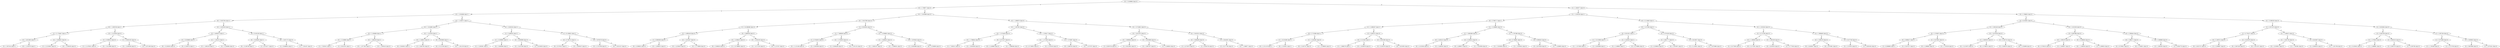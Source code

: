 digraph Tree {

Node0 [label="(3) < -0.549964 class=0"];
Node1 [label="(0) < 1.739877 class=0"];
Node2 [label="(3) < -2.550368 class=1"];
Node3 [label="(0) < -0.925764 class=1"];
Node4 [label="(0) < -1.938749 class=1"];
Node5 [label="(1) < 11.754947 class=1"];
Node6 [label="(3) < -4.921600 class=1"];
Node7 [label="(2) < 1.657414 class=1"];
Node6 -> Node7 [label="T"]
Node8 [label="(0) < -2.105370 class=1"];
Node6 -> Node8 [label="F"];
Node5 -> Node6 [label="T"]
Node9 [label="(3) < -5.958832 class=0"];
Node10 [label="(1) < 12.325061 class=0"];
Node9 -> Node10 [label="T"]
Node11 [label="(0) < -2.339183 class=0"];
Node9 -> Node11 [label="F"];
Node5 -> Node9 [label="F"];
Node4 -> Node5 [label="T"]
Node12 [label="(3) < -5.153338 class=0"];
Node13 [label="(2) < 0.586352 class=0"];
Node14 [label="(1) < 11.476331 class=0"];
Node13 -> Node14 [label="T"]
Node15 [label="(3) < -5.411666 class=0"];
Node13 -> Node15 [label="F"];
Node12 -> Node13 [label="T"]
Node16 [label="(1) < 10.861335 class=0"];
Node17 [label="(3) < -3.458246 class=0"];
Node16 -> Node17 [label="T"]
Node18 [label="(2) < 2.872169 class=0"];
Node16 -> Node18 [label="F"];
Node12 -> Node16 [label="F"];
Node4 -> Node12 [label="F"];
Node3 -> Node4 [label="T"]
Node19 [label="(3) < -4.033528 class=1"];
Node20 [label="(3) < -4.905673 class=1"];
Node21 [label="(3) < -6.293969 class=0"];
Node22 [label="(0) < -0.226333 class=0"];
Node21 -> Node22 [label="T"]
Node23 [label="(0) < 0.186732 class=1"];
Node21 -> Node23 [label="F"];
Node20 -> Node21 [label="T"]
Node24 [label="(2) < -1.304132 class=1"];
Node25 [label="(2) < -1.605234 class=1"];
Node24 -> Node25 [label="T"]
Node26 [label="(3) < -4.248460 class=0"];
Node24 -> Node26 [label="F"];
Node20 -> Node24 [label="F"];
Node19 -> Node20 [label="T"]
Node27 [label="(0) < 0.533138 class=1"];
Node28 [label="(0) < -0.026405 class=1"];
Node29 [label="(0) < -0.258748 class=1"];
Node28 -> Node29 [label="T"]
Node30 [label="(1) < 8.514277 class=0"];
Node28 -> Node30 [label="F"];
Node27 -> Node28 [label="T"]
Node31 [label="(3) < -3.047175 class=0"];
Node32 [label="(1) < 9.649624 class=1"];
Node31 -> Node32 [label="T"]
Node33 [label="(1) < 7.501437 class=0"];
Node31 -> Node33 [label="F"];
Node27 -> Node31 [label="F"];
Node19 -> Node27 [label="F"];
Node3 -> Node19 [label="F"];
Node2 -> Node3 [label="T"]
Node34 [label="(3) < -1.230571 class=1"];
Node35 [label="(3) < -1.814985 class=1"];
Node36 [label="(3) < -2.109469 class=1"];
Node37 [label="(3) < -2.216680 class=1"];
Node38 [label="(1) < 7.923012 class=1"];
Node37 -> Node38 [label="T"]
Node39 [label="(1) < 8.031201 class=1"];
Node37 -> Node39 [label="F"];
Node36 -> Node37 [label="T"]
Node40 [label="(3) < -1.894529 class=1"];
Node41 [label="(3) < -1.977262 class=1"];
Node40 -> Node41 [label="T"]
Node42 [label="(3) < -1.839145 class=0"];
Node40 -> Node42 [label="F"];
Node36 -> Node40 [label="F"];
Node35 -> Node36 [label="T"]
Node43 [label="(3) < -1.521918 class=1"];
Node44 [label="(0) < 1.246615 class=0"];
Node45 [label="(0) < 0.943813 class=1"];
Node44 -> Node45 [label="T"]
Node46 [label="(1) < 3.642762 class=0"];
Node44 -> Node46 [label="F"];
Node43 -> Node44 [label="T"]
Node47 [label="(0) < 0.855608 class=1"];
Node48 [label="(0) < 0.121149 class=1"];
Node47 -> Node48 [label="T"]
Node49 [label="(3) < -1.341126 class=0"];
Node47 -> Node49 [label="F"];
Node43 -> Node47 [label="F"];
Node35 -> Node43 [label="F"];
Node34 -> Node35 [label="T"]
Node50 [label="(3) < -0.820254 class=1"];
Node51 [label="(1) < 3.499343 class=1"];
Node52 [label="(1) < -0.358082 class=1"];
Node53 [label="(1) < -3.263591 class=1"];
Node52 -> Node53 [label="T"]
Node54 [label="(3) < -0.992964 class=1"];
Node52 -> Node54 [label="F"];
Node51 -> Node52 [label="T"]
Node55 [label="(3) < -0.958098 class=0"];
Node56 [label="(2) < -0.437280 class=0"];
Node55 -> Node56 [label="T"]
Node57 [label="(1) < 8.019033 class=0"];
Node55 -> Node57 [label="F"];
Node51 -> Node55 [label="F"];
Node50 -> Node51 [label="T"]
Node58 [label="(1) < 6.139832 class=1"];
Node59 [label="(0) < 0.708714 class=1"];
Node60 [label="(0) < 0.570312 class=1"];
Node59 -> Node60 [label="T"]
Node61 [label="(3) < -0.636187 class=0"];
Node59 -> Node61 [label="F"];
Node58 -> Node59 [label="T"]
Node62 [label="(3) < -0.678278 class=0"];
Node63 [label="(3) < -0.742798 class=0"];
Node62 -> Node63 [label="T"]
Node64 [label="(3) < -0.613137 class=0"];
Node62 -> Node64 [label="F"];
Node58 -> Node62 [label="F"];
Node50 -> Node58 [label="F"];
Node34 -> Node50 [label="F"];
Node2 -> Node34 [label="F"];
Node1 -> Node2 [label="T"]
Node65 [label="(3) < -2.020486 class=0"];
Node66 [label="(3) < -3.613768 class=0"];
Node67 [label="(1) < 10.298366 class=0"];
Node68 [label="(2) < -4.098148 class=0"];
Node69 [label="(1) < 9.890308 class=0"];
Node70 [label="(0) < 4.280825 class=0"];
Node69 -> Node70 [label="T"]
Node71 [label="(3) < -4.360015 class=0"];
Node69 -> Node71 [label="F"];
Node68 -> Node69 [label="T"]
Node72 [label="(3) < -4.023447 class=0"];
Node73 [label="(3) < -4.226435 class=0"];
Node72 -> Node73 [label="T"]
Node74 [label="(3) < -3.778936 class=0"];
Node72 -> Node74 [label="F"];
Node68 -> Node72 [label="F"];
Node67 -> Node68 [label="T"]
Node75 [label="(0) < 3.986338 class=0"];
Node76 [label="(3) < -4.298425 class=0"];
Node77 [label="(0) < 3.560819 class=0"];
Node76 -> Node77 [label="T"]
Node78 [label="(1) < 10.788992 class=0"];
Node76 -> Node78 [label="F"];
Node75 -> Node76 [label="T"]
Node79 [label="(3) < -4.282230 class=0"];
Node80 [label="(2) < -4.271145 class=0"];
Node79 -> Node80 [label="T"]
Node81 [label="(0) < 5.157537 class=0"];
Node79 -> Node81 [label="F"];
Node75 -> Node79 [label="F"];
Node67 -> Node75 [label="F"];
Node66 -> Node67 [label="T"]
Node82 [label="(1) < 8.561934 class=0"];
Node83 [label="(1) < 7.486006 class=0"];
Node84 [label="(1) < 6.784505 class=0"];
Node85 [label="(3) < -2.115148 class=0"];
Node84 -> Node85 [label="T"]
Node86 [label="(2) < 0.003346 class=0"];
Node84 -> Node86 [label="F"];
Node83 -> Node84 [label="T"]
Node87 [label="(3) < -2.702633 class=0"];
Node88 [label="(1) < 8.064436 class=0"];
Node87 -> Node88 [label="T"]
Node89 [label="(0) < 2.531132 class=0"];
Node87 -> Node89 [label="F"];
Node83 -> Node87 [label="F"];
Node82 -> Node83 [label="T"]
Node90 [label="(2) < -3.359692 class=0"];
Node91 [label="(2) < -3.908452 class=0"];
Node92 [label="(2) < -3.982167 class=0"];
Node91 -> Node92 [label="T"]
Node93 [label="(3) < -3.386281 class=0"];
Node91 -> Node93 [label="F"];
Node90 -> Node91 [label="T"]
Node94 [label="(3) < -2.879345 class=0"];
Node95 [label="(1) < 9.950469 class=0"];
Node94 -> Node95 [label="T"]
Node96 [label="(0) < 3.234609 class=0"];
Node94 -> Node96 [label="F"];
Node90 -> Node94 [label="F"];
Node82 -> Node90 [label="F"];
Node66 -> Node82 [label="F"];
Node65 -> Node66 [label="T"]
Node97 [label="(3) < -1.080870 class=0"];
Node98 [label="(3) < -1.387502 class=0"];
Node99 [label="(3) < -1.575459 class=0"];
Node100 [label="(3) < -1.766944 class=0"];
Node101 [label="(1) < 7.562012 class=0"];
Node100 -> Node101 [label="T"]
Node102 [label="(2) < -0.954458 class=0"];
Node100 -> Node102 [label="F"];
Node99 -> Node100 [label="T"]
Node103 [label="(0) < 4.372107 class=0"];
Node104 [label="(0) < 3.140690 class=0"];
Node103 -> Node104 [label="T"]
Node105 [label="(2) < -2.896446 class=0"];
Node103 -> Node105 [label="F"];
Node99 -> Node103 [label="F"];
Node98 -> Node99 [label="T"]
Node106 [label="(3) < -1.230417 class=0"];
Node107 [label="(3) < -1.271945 class=0"];
Node108 [label="(1) < 8.716655 class=0"];
Node107 -> Node108 [label="T"]
Node109 [label="(2) < 2.310316 class=0"];
Node107 -> Node109 [label="F"];
Node106 -> Node107 [label="T"]
Node110 [label="(1) < 7.375987 class=0"];
Node111 [label="(0) < 3.646745 class=0"];
Node110 -> Node111 [label="T"]
Node112 [label="(2) < -2.473707 class=0"];
Node110 -> Node112 [label="F"];
Node106 -> Node110 [label="F"];
Node98 -> Node106 [label="F"];
Node97 -> Node98 [label="T"]
Node113 [label="(3) < -0.752891 class=0"];
Node114 [label="(3) < -0.911673 class=0"];
Node115 [label="(3) < -0.980844 class=0"];
Node116 [label="(1) < 8.650734 class=0"];
Node115 -> Node116 [label="T"]
Node117 [label="(1) < 8.612942 class=0"];
Node115 -> Node117 [label="F"];
Node114 -> Node115 [label="T"]
Node118 [label="(3) < -0.823096 class=0"];
Node119 [label="(3) < -0.867357 class=0"];
Node118 -> Node119 [label="T"]
Node120 [label="(1) < 5.549920 class=0"];
Node118 -> Node120 [label="F"];
Node114 -> Node118 [label="F"];
Node113 -> Node114 [label="T"]
Node121 [label="(3) < -0.623515 class=0"];
Node122 [label="(3) < -0.694636 class=0"];
Node123 [label="(1) < 4.572673 class=0"];
Node122 -> Node123 [label="T"]
Node124 [label="(1) < 6.044729 class=0"];
Node122 -> Node124 [label="F"];
Node121 -> Node122 [label="T"]
Node125 [label="(1) < 4.841601 class=0"];
Node126 [label="(2) < 6.577793 class=0"];
Node125 -> Node126 [label="T"]
Node127 [label="(2) < -1.549677 class=0"];
Node125 -> Node127 [label="F"];
Node121 -> Node125 [label="F"];
Node113 -> Node121 [label="F"];
Node97 -> Node113 [label="F"];
Node65 -> Node97 [label="F"];
Node1 -> Node65 [label="F"];
Node0 -> Node1 [label="T"]
Node128 [label="(1) < 1.362677 class=0"];
Node129 [label="(1) < -2.203229 class=1"];
Node130 [label="(0) < 3.769717 class=1"];
Node131 [label="(1) < -4.096167 class=1"];
Node132 [label="(0) < 2.715399 class=1"];
Node133 [label="(1) < -6.225266 class=1"];
Node134 [label="(0) < 2.151119 class=1"];
Node133 -> Node134 [label="T"]
Node135 [label="(0) < 2.525612 class=1"];
Node133 -> Node135 [label="F"];
Node132 -> Node133 [label="T"]
Node136 [label="(1) < -4.342062 class=0"];
Node137 [label="(0) < 3.335731 class=0"];
Node136 -> Node137 [label="T"]
Node138 [label="(1) < -4.168003 class=0"];
Node136 -> Node138 [label="F"];
Node132 -> Node136 [label="F"];
Node131 -> Node132 [label="T"]
Node139 [label="(2) < 3.936122 class=0"];
Node140 [label="(0) < 3.121045 class=1"];
Node141 [label="(1) < -2.668278 class=1"];
Node140 -> Node141 [label="T"]
Node142 [label="(3) < -0.026476 class=0"];
Node140 -> Node142 [label="F"];
Node139 -> Node140 [label="T"]
Node143 [label="(3) < 0.852289 class=0"];
Node144 [label="(3) < 0.335376 class=0"];
Node143 -> Node144 [label="T"]
Node145 [label="(0) < 3.612835 class=0"];
Node143 -> Node145 [label="F"];
Node139 -> Node143 [label="F"];
Node131 -> Node139 [label="F"];
Node130 -> Node131 [label="T"]
Node146 [label="(1) < -3.248983 class=0"];
Node147 [label="(1) < -3.693566 class=0"];
Node148 [label="(0) < 4.492413 class=0"];
Node149 [label="(0) < 4.102264 class=0"];
Node148 -> Node149 [label="T"]
Node150 [label="(2) < 3.409162 class=0"];
Node148 -> Node150 [label="F"];
Node147 -> Node148 [label="T"]
Node151 [label="(0) < 4.336014 class=0"];
Node152 [label="(0) < 4.089072 class=0"];
Node151 -> Node152 [label="T"]
Node153 [label="(1) < -3.425938 class=0"];
Node151 -> Node153 [label="F"];
Node147 -> Node151 [label="F"];
Node146 -> Node147 [label="T"]
Node154 [label="(1) < -2.797388 class=0"];
Node155 [label="(3) < 0.736961 class=0"];
Node156 [label="(1) < -2.919583 class=0"];
Node155 -> Node156 [label="T"]
Node157 [label="(1) < -3.020042 class=0"];
Node155 -> Node157 [label="F"];
Node154 -> Node155 [label="T"]
Node158 [label="(3) < 0.908455 class=0"];
Node159 [label="(3) < 0.673426 class=0"];
Node158 -> Node159 [label="T"]
Node160 [label="(1) < -2.428603 class=0"];
Node158 -> Node160 [label="F"];
Node154 -> Node158 [label="F"];
Node146 -> Node154 [label="F"];
Node130 -> Node146 [label="F"];
Node129 -> Node130 [label="T"]
Node161 [label="(0) < 3.114940 class=1"];
Node162 [label="(0) < 1.317000 class=1"];
Node163 [label="(0) < 0.021031 class=1"];
Node164 [label="(1) < -0.215096 class=1"];
Node165 [label="(1) < -1.071850 class=1"];
Node164 -> Node165 [label="T"]
Node166 [label="(1) < 0.853946 class=1"];
Node164 -> Node166 [label="F"];
Node163 -> Node164 [label="T"]
Node167 [label="(2) < 5.405623 class=1"];
Node168 [label="(2) < 2.198905 class=1"];
Node167 -> Node168 [label="T"]
Node169 [label="(3) < 0.278890 class=0"];
Node167 -> Node169 [label="F"];
Node163 -> Node167 [label="F"];
Node162 -> Node163 [label="T"]
Node170 [label="(3) < 0.797426 class=0"];
Node171 [label="(2) < 4.691777 class=0"];
Node172 [label="(1) < 0.358634 class=0"];
Node171 -> Node172 [label="T"]
Node173 [label="(0) < 2.055397 class=0"];
Node171 -> Node173 [label="F"];
Node170 -> Node171 [label="T"]
Node174 [label="(1) < 0.613927 class=0"];
Node175 [label="(2) < 5.118451 class=0"];
Node174 -> Node175 [label="T"]
Node176 [label="(1) < 0.973680 class=0"];
Node174 -> Node176 [label="F"];
Node170 -> Node174 [label="F"];
Node162 -> Node170 [label="F"];
Node161 -> Node162 [label="T"]
Node177 [label="(2) < 1.352545 class=0"];
Node178 [label="(2) < 0.721166 class=0"];
Node179 [label="(3) < 1.106056 class=0"];
Node180 [label="(2) < 0.477839 class=0"];
Node179 -> Node180 [label="T"]
Node181 [label="(0) < 5.271301 class=0"];
Node179 -> Node181 [label="F"];
Node178 -> Node179 [label="T"]
Node182 [label="(3) < 1.083109 class=0"];
Node183 [label="(0) < 4.023010 class=0"];
Node182 -> Node183 [label="T"]
Node184 [label="(1) < 0.777919 class=0"];
Node182 -> Node184 [label="F"];
Node178 -> Node182 [label="F"];
Node177 -> Node178 [label="T"]
Node185 [label="(2) < 1.996460 class=0"];
Node186 [label="(3) < 1.308130 class=0"];
Node187 [label="(0) < 4.045947 class=0"];
Node186 -> Node187 [label="T"]
Node188 [label="(0) < 3.970481 class=0"];
Node186 -> Node188 [label="F"];
Node185 -> Node186 [label="T"]
Node189 [label="(1) < 0.327748 class=0"];
Node190 [label="(2) < 2.475674 class=0"];
Node189 -> Node190 [label="T"]
Node191 [label="(1) < 0.801043 class=0"];
Node189 -> Node191 [label="F"];
Node185 -> Node189 [label="F"];
Node177 -> Node185 [label="F"];
Node161 -> Node177 [label="F"];
Node129 -> Node161 [label="F"];
Node128 -> Node129 [label="T"]
Node192 [label="(0) < 2.766855 class=0"];
Node193 [label="(3) < 0.319301 class=0"];
Node194 [label="(2) < 1.850146 class=0"];
Node195 [label="(0) < 1.576397 class=0"];
Node196 [label="(0) < 0.866427 class=1"];
Node197 [label="(1) < 6.569893 class=1"];
Node196 -> Node197 [label="T"]
Node198 [label="(2) < 0.507227 class=0"];
Node196 -> Node198 [label="F"];
Node195 -> Node196 [label="T"]
Node199 [label="(2) < 0.337992 class=0"];
Node200 [label="(0) < 2.296965 class=0"];
Node199 -> Node200 [label="T"]
Node201 [label="(2) < 1.135228 class=0"];
Node199 -> Node201 [label="F"];
Node195 -> Node199 [label="F"];
Node194 -> Node195 [label="T"]
Node202 [label="(3) < -0.070239 class=0"];
Node203 [label="(1) < 3.900333 class=0"];
Node204 [label="(3) < -0.215875 class=0"];
Node203 -> Node204 [label="T"]
Node205 [label="(0) < 0.798252 class=0"];
Node203 -> Node205 [label="F"];
Node202 -> Node203 [label="T"]
Node206 [label="(3) < 0.183710 class=0"];
Node207 [label="(3) < 0.065370 class=0"];
Node206 -> Node207 [label="T"]
Node208 [label="(0) < 2.234099 class=0"];
Node206 -> Node208 [label="F"];
Node202 -> Node206 [label="F"];
Node194 -> Node202 [label="F"];
Node193 -> Node194 [label="T"]
Node209 [label="(0) < 1.613328 class=0"];
Node210 [label="(3) < 0.697888 class=0"];
Node211 [label="(0) < 1.065476 class=0"];
Node212 [label="(0) < 0.795523 class=0"];
Node211 -> Node212 [label="T"]
Node213 [label="(2) < 2.063827 class=0"];
Node211 -> Node213 [label="F"];
Node210 -> Node211 [label="T"]
Node214 [label="(0) < 0.196848 class=0"];
Node215 [label="(0) < -1.348334 class=0"];
Node214 -> Node215 [label="T"]
Node216 [label="(1) < 3.198035 class=0"];
Node214 -> Node216 [label="F"];
Node210 -> Node214 [label="F"];
Node209 -> Node210 [label="T"]
Node217 [label="(0) < 2.298444 class=0"];
Node218 [label="(0) < 1.988171 class=0"];
Node219 [label="(3) < 0.576931 class=0"];
Node218 -> Node219 [label="T"]
Node220 [label="(0) < 2.104821 class=0"];
Node218 -> Node220 [label="F"];
Node217 -> Node218 [label="T"]
Node221 [label="(0) < 2.596999 class=0"];
Node222 [label="(2) < 1.661633 class=0"];
Node221 -> Node222 [label="T"]
Node223 [label="(1) < 6.004770 class=0"];
Node221 -> Node223 [label="F"];
Node217 -> Node221 [label="F"];
Node209 -> Node217 [label="F"];
Node193 -> Node209 [label="F"];
Node192 -> Node193 [label="T"]
Node224 [label="(2) < -0.309229 class=0"];
Node225 [label="(1) < 5.971474 class=0"];
Node226 [label="(1) < 4.776157 class=0"];
Node227 [label="(0) < 5.199722 class=0"];
Node228 [label="(0) < 4.922737 class=0"];
Node227 -> Node228 [label="T"]
Node229 [label="(1) < 3.506607 class=0"];
Node227 -> Node229 [label="F"];
Node226 -> Node227 [label="T"]
Node230 [label="(3) < 0.025978 class=0"];
Node231 [label="(0) < 5.607428 class=0"];
Node230 -> Node231 [label="T"]
Node232 [label="(0) < 5.611537 class=0"];
Node230 -> Node232 [label="F"];
Node226 -> Node230 [label="F"];
Node225 -> Node226 [label="T"]
Node233 [label="(2) < -1.449472 class=0"];
Node234 [label="(2) < -2.002739 class=0"];
Node235 [label="(3) < -0.203851 class=0"];
Node234 -> Node235 [label="T"]
Node236 [label="(1) < 7.162362 class=0"];
Node234 -> Node236 [label="F"];
Node233 -> Node234 [label="T"]
Node237 [label="(1) < 6.916387 class=0"];
Node238 [label="(1) < 6.800255 class=0"];
Node237 -> Node238 [label="T"]
Node239 [label="(2) < -1.051706 class=0"];
Node237 -> Node239 [label="F"];
Node233 -> Node237 [label="F"];
Node225 -> Node233 [label="F"];
Node224 -> Node225 [label="T"]
Node240 [label="(2) < 0.925604 class=0"];
Node241 [label="(2) < 0.462109 class=0"];
Node242 [label="(3) < 1.370810 class=0"];
Node243 [label="(2) < 0.102042 class=0"];
Node242 -> Node243 [label="T"]
Node244 [label="(1) < 2.086691 class=0"];
Node242 -> Node244 [label="F"];
Node241 -> Node242 [label="T"]
Node245 [label="(2) < 0.803223 class=0"];
Node246 [label="(2) < 0.667570 class=0"];
Node245 -> Node246 [label="T"]
Node247 [label="(1) < 3.165706 class=0"];
Node245 -> Node247 [label="F"];
Node241 -> Node245 [label="F"];
Node240 -> Node241 [label="T"]
Node248 [label="(1) < 2.387256 class=0"];
Node249 [label="(1) < 2.073469 class=0"];
Node250 [label="(2) < 1.705508 class=0"];
Node249 -> Node250 [label="T"]
Node251 [label="(1) < 2.272736 class=0"];
Node249 -> Node251 [label="F"];
Node248 -> Node249 [label="T"]
Node252 [label="(1) < 2.829945 class=0"];
Node253 [label="(3) < 0.867686 class=0"];
Node252 -> Node253 [label="T"]
Node254 [label="(1) < 2.973241 class=0"];
Node252 -> Node254 [label="F"];
Node248 -> Node252 [label="F"];
Node240 -> Node248 [label="F"];
Node224 -> Node240 [label="F"];
Node192 -> Node224 [label="F"];
Node128 -> Node192 [label="F"];
Node0 -> Node128 [label="F"];
}
